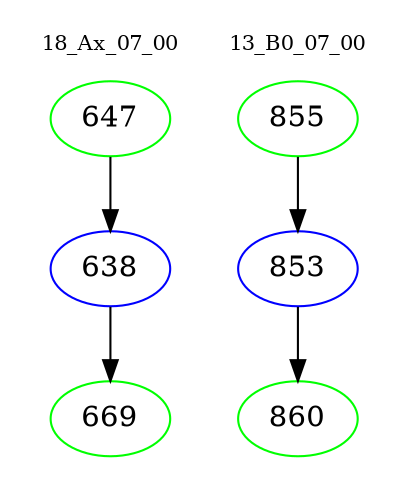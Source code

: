 digraph{
subgraph cluster_0 {
color = white
label = "18_Ax_07_00";
fontsize=10;
T0_647 [label="647", color="green"]
T0_647 -> T0_638 [color="black"]
T0_638 [label="638", color="blue"]
T0_638 -> T0_669 [color="black"]
T0_669 [label="669", color="green"]
}
subgraph cluster_1 {
color = white
label = "13_B0_07_00";
fontsize=10;
T1_855 [label="855", color="green"]
T1_855 -> T1_853 [color="black"]
T1_853 [label="853", color="blue"]
T1_853 -> T1_860 [color="black"]
T1_860 [label="860", color="green"]
}
}
